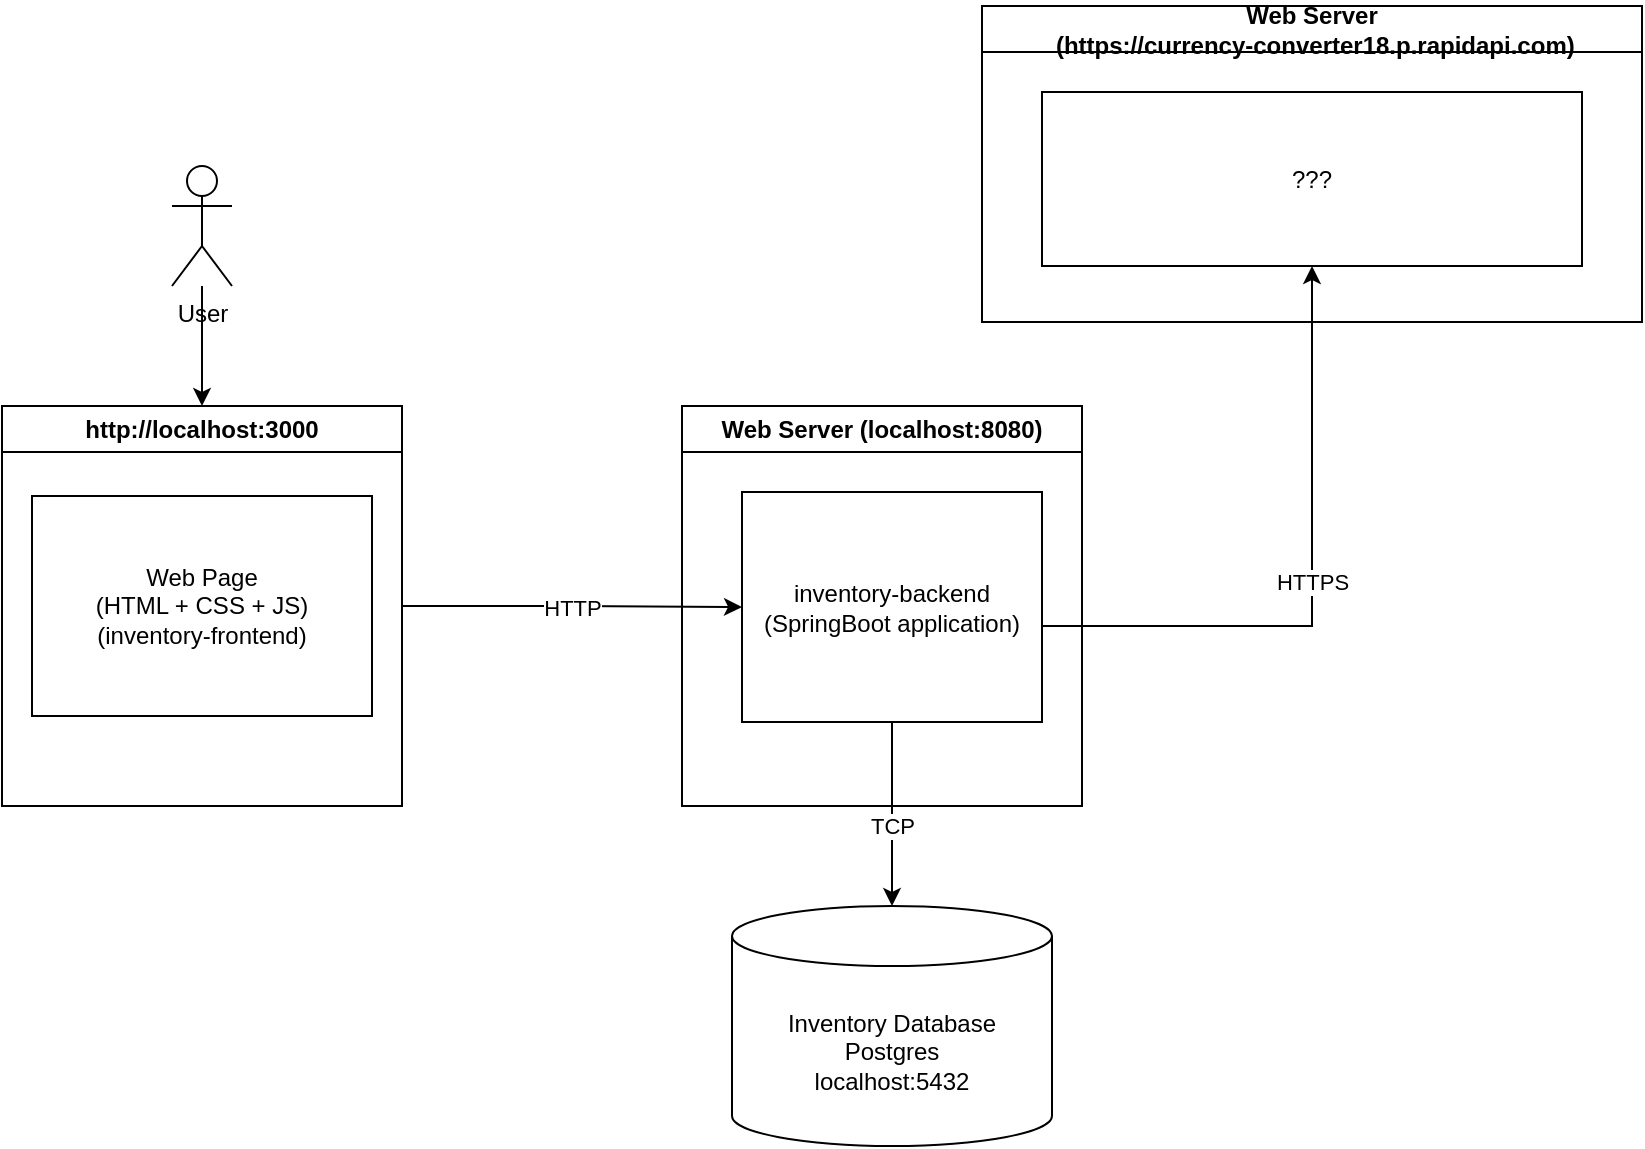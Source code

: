 <mxfile version="21.2.9" type="github">
  <diagram name="Страница 1" id="ijrIe2Kn0TDMGRV2xoti">
    <mxGraphModel dx="2074" dy="1116" grid="1" gridSize="10" guides="1" tooltips="1" connect="1" arrows="1" fold="1" page="1" pageScale="1" pageWidth="827" pageHeight="1169" math="0" shadow="0">
      <root>
        <mxCell id="0" />
        <mxCell id="1" parent="0" />
        <mxCell id="hJQJxuC2yP1p15RDbyvn-7" value="HTTP" style="edgeStyle=orthogonalEdgeStyle;rounded=0;orthogonalLoop=1;jettySize=auto;html=1;" edge="1" parent="1" source="hJQJxuC2yP1p15RDbyvn-1" target="hJQJxuC2yP1p15RDbyvn-5">
          <mxGeometry relative="1" as="geometry" />
        </mxCell>
        <mxCell id="hJQJxuC2yP1p15RDbyvn-1" value="http://localhost:3000" style="swimlane;whiteSpace=wrap;html=1;" vertex="1" parent="1">
          <mxGeometry x="40" y="320" width="200" height="200" as="geometry" />
        </mxCell>
        <mxCell id="hJQJxuC2yP1p15RDbyvn-3" value="Web Page&lt;br&gt;(HTML + CSS + JS)&lt;br&gt;(inventory-frontend)" style="rounded=0;whiteSpace=wrap;html=1;" vertex="1" parent="hJQJxuC2yP1p15RDbyvn-1">
          <mxGeometry x="15" y="45" width="170" height="110" as="geometry" />
        </mxCell>
        <mxCell id="hJQJxuC2yP1p15RDbyvn-6" style="edgeStyle=orthogonalEdgeStyle;rounded=0;orthogonalLoop=1;jettySize=auto;html=1;entryX=0.5;entryY=0;entryDx=0;entryDy=0;" edge="1" parent="1" source="hJQJxuC2yP1p15RDbyvn-2" target="hJQJxuC2yP1p15RDbyvn-1">
          <mxGeometry relative="1" as="geometry" />
        </mxCell>
        <mxCell id="hJQJxuC2yP1p15RDbyvn-2" value="User" style="shape=umlActor;verticalLabelPosition=bottom;verticalAlign=top;html=1;outlineConnect=0;" vertex="1" parent="1">
          <mxGeometry x="125" y="200" width="30" height="60" as="geometry" />
        </mxCell>
        <mxCell id="hJQJxuC2yP1p15RDbyvn-4" value="Web Server (localhost:8080)" style="swimlane;whiteSpace=wrap;html=1;" vertex="1" parent="1">
          <mxGeometry x="380" y="320" width="200" height="200" as="geometry" />
        </mxCell>
        <mxCell id="hJQJxuC2yP1p15RDbyvn-5" value="inventory-backend&lt;br&gt;(SpringBoot application)" style="rounded=0;whiteSpace=wrap;html=1;" vertex="1" parent="hJQJxuC2yP1p15RDbyvn-4">
          <mxGeometry x="30" y="43" width="150" height="115" as="geometry" />
        </mxCell>
        <mxCell id="hJQJxuC2yP1p15RDbyvn-8" value="Inventory Database&lt;br&gt;Postgres&lt;br&gt;localhost:5432" style="shape=cylinder3;whiteSpace=wrap;html=1;boundedLbl=1;backgroundOutline=1;size=15;" vertex="1" parent="1">
          <mxGeometry x="405" y="570" width="160" height="120" as="geometry" />
        </mxCell>
        <mxCell id="hJQJxuC2yP1p15RDbyvn-9" value="TCP" style="edgeStyle=orthogonalEdgeStyle;rounded=0;orthogonalLoop=1;jettySize=auto;html=1;" edge="1" parent="1" source="hJQJxuC2yP1p15RDbyvn-5" target="hJQJxuC2yP1p15RDbyvn-8">
          <mxGeometry x="0.13" relative="1" as="geometry">
            <Array as="points">
              <mxPoint x="485" y="530" />
              <mxPoint x="485" y="530" />
            </Array>
            <mxPoint as="offset" />
          </mxGeometry>
        </mxCell>
        <mxCell id="hJQJxuC2yP1p15RDbyvn-10" value="Web Server&lt;br&gt;&amp;nbsp;(https://currency-converter18.p.rapidapi.com&lt;span style=&quot;background-color: initial;&quot;&gt;)&lt;/span&gt;" style="swimlane;whiteSpace=wrap;html=1;" vertex="1" parent="1">
          <mxGeometry x="530" y="120" width="330" height="158" as="geometry" />
        </mxCell>
        <mxCell id="hJQJxuC2yP1p15RDbyvn-11" value="???" style="rounded=0;whiteSpace=wrap;html=1;" vertex="1" parent="hJQJxuC2yP1p15RDbyvn-10">
          <mxGeometry x="30" y="43" width="270" height="87" as="geometry" />
        </mxCell>
        <mxCell id="hJQJxuC2yP1p15RDbyvn-12" value="HTTPS" style="edgeStyle=orthogonalEdgeStyle;rounded=0;orthogonalLoop=1;jettySize=auto;html=1;entryX=0.5;entryY=1;entryDx=0;entryDy=0;" edge="1" parent="1" source="hJQJxuC2yP1p15RDbyvn-5" target="hJQJxuC2yP1p15RDbyvn-11">
          <mxGeometry relative="1" as="geometry">
            <Array as="points">
              <mxPoint x="695" y="430" />
            </Array>
          </mxGeometry>
        </mxCell>
      </root>
    </mxGraphModel>
  </diagram>
</mxfile>
